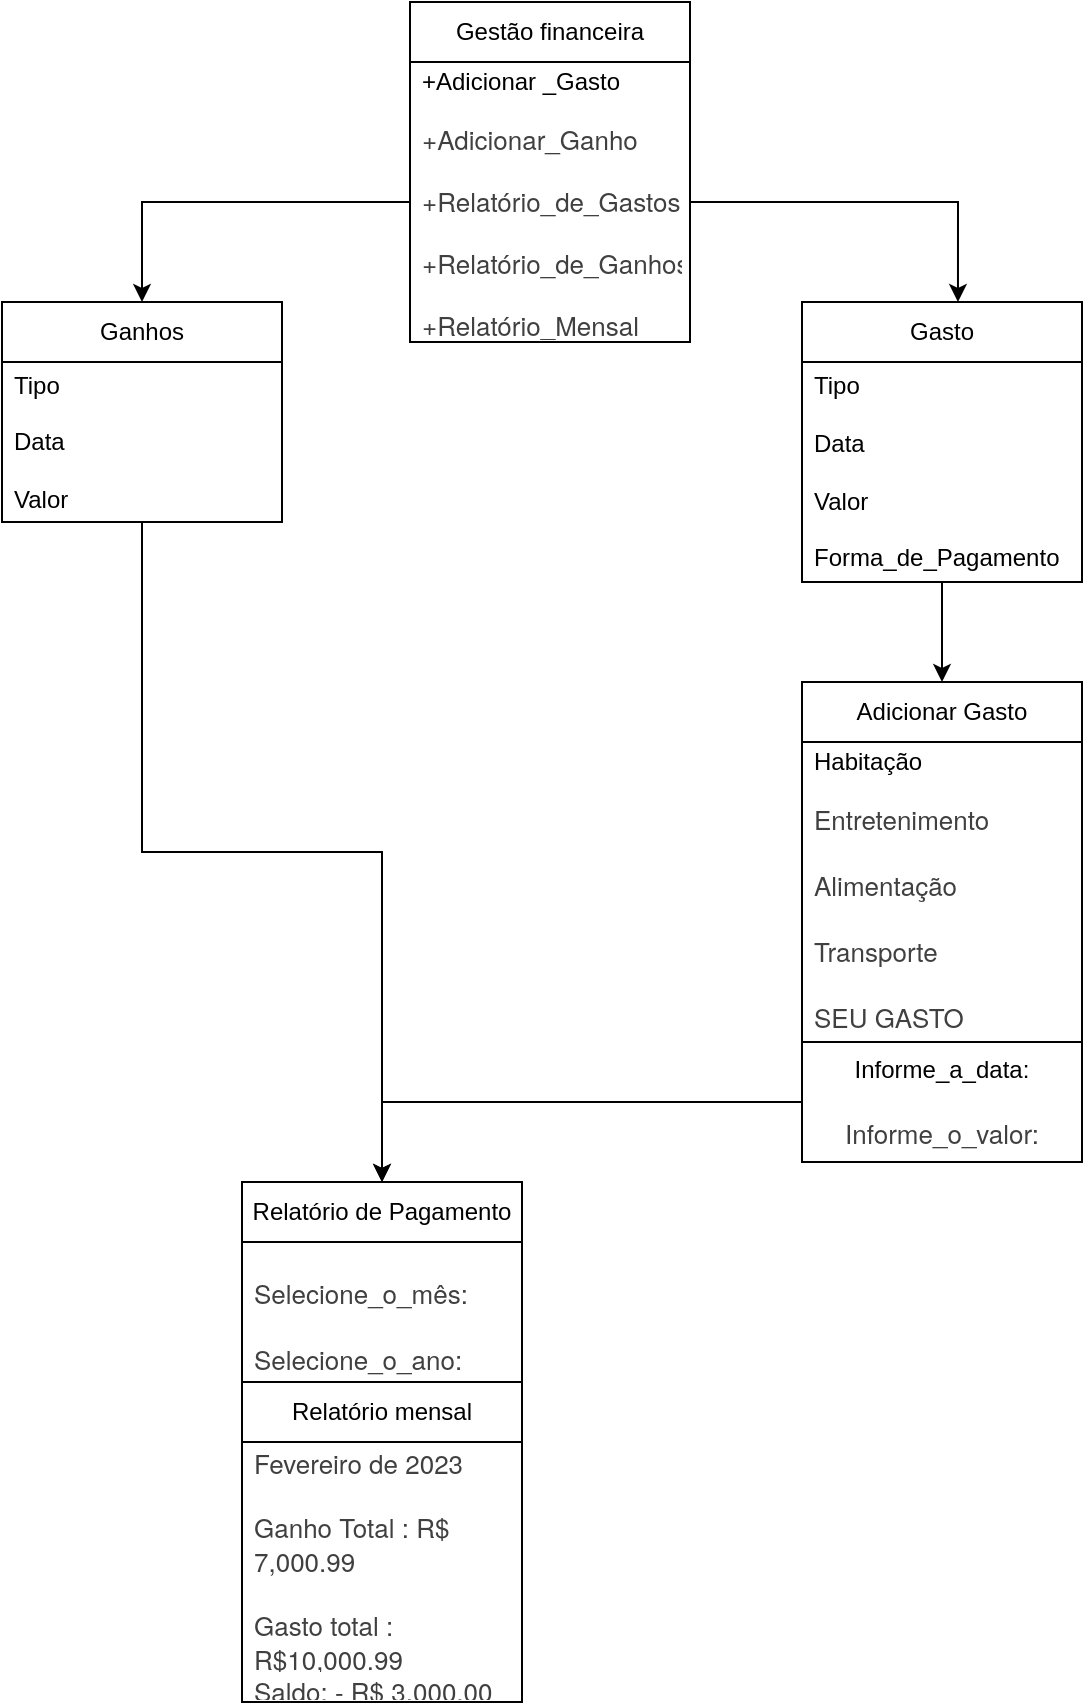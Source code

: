<mxfile version="21.2.9" type="device">
  <diagram name="Página-1" id="5JPqcdefpZzlcO88xkoX">
    <mxGraphModel dx="880" dy="476" grid="1" gridSize="10" guides="1" tooltips="1" connect="1" arrows="1" fold="1" page="1" pageScale="1" pageWidth="827" pageHeight="1169" math="0" shadow="0">
      <root>
        <mxCell id="0" />
        <mxCell id="1" parent="0" />
        <mxCell id="CAB6P6lX2wbS1SANpMkC-1" style="edgeStyle=orthogonalEdgeStyle;rounded=0;orthogonalLoop=1;jettySize=auto;html=1;" edge="1" parent="1" source="xon4Pw86TMfoOt6nrVfN-6" target="xon4Pw86TMfoOt6nrVfN-60">
          <mxGeometry relative="1" as="geometry" />
        </mxCell>
        <mxCell id="xon4Pw86TMfoOt6nrVfN-6" value="Ganhos" style="swimlane;fontStyle=0;childLayout=stackLayout;horizontal=1;startSize=30;horizontalStack=0;resizeParent=1;resizeParentMax=0;resizeLast=0;collapsible=1;marginBottom=0;whiteSpace=wrap;html=1;fillColor=none;" parent="1" vertex="1">
          <mxGeometry x="140" y="180" width="140" height="110" as="geometry" />
        </mxCell>
        <mxCell id="xon4Pw86TMfoOt6nrVfN-7" value="Tipo&lt;br&gt;&lt;br&gt;Data&lt;br&gt;&lt;br&gt;Valor" style="text;strokeColor=none;fillColor=none;align=left;verticalAlign=middle;spacingLeft=4;spacingRight=4;overflow=hidden;points=[[0,0.5],[1,0.5]];portConstraint=eastwest;rotatable=0;whiteSpace=wrap;html=1;" parent="xon4Pw86TMfoOt6nrVfN-6" vertex="1">
          <mxGeometry y="30" width="140" height="80" as="geometry" />
        </mxCell>
        <mxCell id="xon4Pw86TMfoOt6nrVfN-10" value="Gestão financeira" style="swimlane;fontStyle=0;childLayout=stackLayout;horizontal=1;startSize=30;horizontalStack=0;resizeParent=1;resizeParentMax=0;resizeLast=0;collapsible=1;marginBottom=0;whiteSpace=wrap;html=1;" parent="1" vertex="1">
          <mxGeometry x="344" y="30" width="140" height="170" as="geometry" />
        </mxCell>
        <mxCell id="xon4Pw86TMfoOt6nrVfN-11" value="+Adicionar _Gasto&lt;br&gt;&lt;br style=&quot;box-sizing: border-box; color: rgb(64, 64, 64); font-family: &amp;quot;Helvetica Neue&amp;quot;, Helvetica, Arial, sans-serif; font-size: 13px; background-color: rgb(255, 255, 255);&quot;&gt;&lt;span style=&quot;color: rgb(64, 64, 64); font-family: &amp;quot;Helvetica Neue&amp;quot;, Helvetica, Arial, sans-serif; font-size: 13px; background-color: rgb(255, 255, 255);&quot;&gt;+Adicionar_Ganho&lt;br&gt;&lt;/span&gt;&lt;br style=&quot;box-sizing: border-box; color: rgb(64, 64, 64); font-family: &amp;quot;Helvetica Neue&amp;quot;, Helvetica, Arial, sans-serif; font-size: 13px; background-color: rgb(255, 255, 255);&quot;&gt;&lt;span style=&quot;color: rgb(64, 64, 64); font-family: &amp;quot;Helvetica Neue&amp;quot;, Helvetica, Arial, sans-serif; font-size: 13px; background-color: rgb(255, 255, 255);&quot;&gt;+Relatório_de_Gastos&lt;br&gt;&lt;/span&gt;&lt;br style=&quot;box-sizing: border-box; color: rgb(64, 64, 64); font-family: &amp;quot;Helvetica Neue&amp;quot;, Helvetica, Arial, sans-serif; font-size: 13px; background-color: rgb(255, 255, 255);&quot;&gt;&lt;span style=&quot;color: rgb(64, 64, 64); font-family: &amp;quot;Helvetica Neue&amp;quot;, Helvetica, Arial, sans-serif; font-size: 13px; background-color: rgb(255, 255, 255);&quot;&gt;+Relatório_de_Ganhos&lt;br&gt;&lt;/span&gt;&lt;br style=&quot;box-sizing: border-box; color: rgb(64, 64, 64); font-family: &amp;quot;Helvetica Neue&amp;quot;, Helvetica, Arial, sans-serif; font-size: 13px; background-color: rgb(255, 255, 255);&quot;&gt;&lt;span style=&quot;color: rgb(64, 64, 64); font-family: &amp;quot;Helvetica Neue&amp;quot;, Helvetica, Arial, sans-serif; font-size: 13px; background-color: rgb(255, 255, 255);&quot;&gt;+Relatório_Mensal&lt;br&gt;&lt;/span&gt;&lt;br style=&quot;box-sizing: border-box; color: rgb(64, 64, 64); font-family: &amp;quot;Helvetica Neue&amp;quot;, Helvetica, Arial, sans-serif; font-size: 13px; background-color: rgb(255, 255, 255);&quot;&gt;&lt;span style=&quot;color: rgb(64, 64, 64); font-family: &amp;quot;Helvetica Neue&amp;quot;, Helvetica, Arial, sans-serif; font-size: 13px; background-color: rgb(255, 255, 255);&quot;&gt;&lt;br&gt;&lt;br&gt;&lt;/span&gt;" style="text;strokeColor=none;fillColor=none;align=left;verticalAlign=middle;spacingLeft=4;spacingRight=4;overflow=hidden;points=[[0,0.5],[1,0.5]];portConstraint=eastwest;rotatable=0;whiteSpace=wrap;html=1;" parent="xon4Pw86TMfoOt6nrVfN-10" vertex="1">
          <mxGeometry y="30" width="140" height="140" as="geometry" />
        </mxCell>
        <mxCell id="xon4Pw86TMfoOt6nrVfN-14" value="Adicionar Gasto" style="swimlane;fontStyle=0;childLayout=stackLayout;horizontal=1;startSize=30;horizontalStack=0;resizeParent=1;resizeParentMax=0;resizeLast=0;collapsible=1;marginBottom=0;whiteSpace=wrap;html=1;" parent="1" vertex="1">
          <mxGeometry x="540" y="370" width="140" height="180" as="geometry" />
        </mxCell>
        <mxCell id="xon4Pw86TMfoOt6nrVfN-15" value="Habitação&lt;br&gt;&lt;br style=&quot;box-sizing: border-box; color: rgb(64, 64, 64); font-family: &amp;quot;Helvetica Neue&amp;quot;, Helvetica, Arial, sans-serif; font-size: 13px; background-color: rgb(255, 255, 255);&quot;&gt;&lt;span style=&quot;color: rgb(64, 64, 64); font-family: &amp;quot;Helvetica Neue&amp;quot;, Helvetica, Arial, sans-serif; font-size: 13px; background-color: rgb(255, 255, 255);&quot;&gt;Entretenimento&lt;/span&gt;&lt;br style=&quot;box-sizing: border-box; color: rgb(64, 64, 64); font-family: &amp;quot;Helvetica Neue&amp;quot;, Helvetica, Arial, sans-serif; font-size: 13px; background-color: rgb(255, 255, 255);&quot;&gt;&lt;span style=&quot;color: rgb(64, 64, 64); font-family: &amp;quot;Helvetica Neue&amp;quot;, Helvetica, Arial, sans-serif; font-size: 13px; background-color: rgb(255, 255, 255);&quot;&gt;&lt;br&gt;Alimentação&lt;/span&gt;&lt;br style=&quot;box-sizing: border-box; color: rgb(64, 64, 64); font-family: &amp;quot;Helvetica Neue&amp;quot;, Helvetica, Arial, sans-serif; font-size: 13px; background-color: rgb(255, 255, 255);&quot;&gt;&lt;span style=&quot;color: rgb(64, 64, 64); font-family: &amp;quot;Helvetica Neue&amp;quot;, Helvetica, Arial, sans-serif; font-size: 13px; background-color: rgb(255, 255, 255);&quot;&gt;&lt;br&gt;Transporte&lt;/span&gt;&lt;br style=&quot;box-sizing: border-box; color: rgb(64, 64, 64); font-family: &amp;quot;Helvetica Neue&amp;quot;, Helvetica, Arial, sans-serif; font-size: 13px; background-color: rgb(255, 255, 255);&quot;&gt;&lt;span style=&quot;color: rgb(64, 64, 64); font-family: &amp;quot;Helvetica Neue&amp;quot;, Helvetica, Arial, sans-serif; font-size: 13px; background-color: rgb(255, 255, 255);&quot;&gt;&lt;br&gt;SEU GASTO&lt;/span&gt;&lt;br style=&quot;box-sizing: border-box; color: rgb(64, 64, 64); font-family: &amp;quot;Helvetica Neue&amp;quot;, Helvetica, Arial, sans-serif; font-size: 13px; background-color: rgb(255, 255, 255);&quot;&gt;&lt;span style=&quot;color: rgb(64, 64, 64); font-family: &amp;quot;Helvetica Neue&amp;quot;, Helvetica, Arial, sans-serif; font-size: 13px; background-color: rgb(255, 255, 255);&quot;&gt;&lt;br&gt;&lt;/span&gt;" style="text;strokeColor=none;fillColor=none;align=left;verticalAlign=middle;spacingLeft=4;spacingRight=4;overflow=hidden;points=[[0,0.5],[1,0.5]];portConstraint=eastwest;rotatable=0;whiteSpace=wrap;html=1;" parent="xon4Pw86TMfoOt6nrVfN-14" vertex="1">
          <mxGeometry y="30" width="140" height="150" as="geometry" />
        </mxCell>
        <mxCell id="xon4Pw86TMfoOt6nrVfN-67" style="edgeStyle=orthogonalEdgeStyle;rounded=0;orthogonalLoop=1;jettySize=auto;html=1;entryX=0.5;entryY=0;entryDx=0;entryDy=0;" parent="1" source="xon4Pw86TMfoOt6nrVfN-26" target="xon4Pw86TMfoOt6nrVfN-14" edge="1">
          <mxGeometry relative="1" as="geometry" />
        </mxCell>
        <mxCell id="xon4Pw86TMfoOt6nrVfN-26" value="Gasto" style="swimlane;fontStyle=0;childLayout=stackLayout;horizontal=1;startSize=30;horizontalStack=0;resizeParent=1;resizeParentMax=0;resizeLast=0;collapsible=1;marginBottom=0;whiteSpace=wrap;html=1;" parent="1" vertex="1">
          <mxGeometry x="540" y="180" width="140" height="140" as="geometry" />
        </mxCell>
        <mxCell id="xon4Pw86TMfoOt6nrVfN-27" value="Tipo&lt;br&gt;&lt;br&gt;Data&lt;br&gt;&lt;br&gt;Valor&lt;br&gt;&lt;br&gt;Forma_de_Pagamento" style="text;strokeColor=none;fillColor=none;align=left;verticalAlign=middle;spacingLeft=4;spacingRight=4;overflow=hidden;points=[[0,0.5],[1,0.5]];portConstraint=eastwest;rotatable=0;whiteSpace=wrap;html=1;" parent="xon4Pw86TMfoOt6nrVfN-26" vertex="1">
          <mxGeometry y="30" width="140" height="110" as="geometry" />
        </mxCell>
        <mxCell id="xon4Pw86TMfoOt6nrVfN-60" value="Relatório de Pagamento" style="swimlane;fontStyle=0;childLayout=stackLayout;horizontal=1;startSize=30;horizontalStack=0;resizeParent=1;resizeParentMax=0;resizeLast=0;collapsible=1;marginBottom=0;whiteSpace=wrap;html=1;" parent="1" vertex="1">
          <mxGeometry x="260" y="620" width="140" height="100" as="geometry" />
        </mxCell>
        <mxCell id="xon4Pw86TMfoOt6nrVfN-61" value="&lt;br style=&quot;box-sizing: border-box; color: rgb(64, 64, 64); font-family: &amp;quot;Helvetica Neue&amp;quot;, Helvetica, Arial, sans-serif; font-size: 13px; background-color: rgb(255, 255, 255);&quot;&gt;&lt;span style=&quot;color: rgb(64, 64, 64); font-family: &amp;quot;Helvetica Neue&amp;quot;, Helvetica, Arial, sans-serif; font-size: 13px; background-color: rgb(255, 255, 255);&quot;&gt;Selecione_o_mês:&lt;/span&gt;&lt;br style=&quot;box-sizing: border-box; color: rgb(64, 64, 64); font-family: &amp;quot;Helvetica Neue&amp;quot;, Helvetica, Arial, sans-serif; font-size: 13px; background-color: rgb(255, 255, 255);&quot;&gt;&lt;span style=&quot;color: rgb(64, 64, 64); font-family: &amp;quot;Helvetica Neue&amp;quot;, Helvetica, Arial, sans-serif; font-size: 13px; background-color: rgb(255, 255, 255);&quot;&gt;&lt;br&gt;Selecione_o_ano:&lt;/span&gt;" style="text;strokeColor=none;fillColor=none;align=left;verticalAlign=middle;spacingLeft=4;spacingRight=4;overflow=hidden;points=[[0,0.5],[1,0.5]];portConstraint=eastwest;rotatable=0;whiteSpace=wrap;html=1;" parent="xon4Pw86TMfoOt6nrVfN-60" vertex="1">
          <mxGeometry y="30" width="140" height="70" as="geometry" />
        </mxCell>
        <mxCell id="xon4Pw86TMfoOt6nrVfN-62" value="Relatório mensal" style="swimlane;fontStyle=0;childLayout=stackLayout;horizontal=1;startSize=30;horizontalStack=0;resizeParent=1;resizeParentMax=0;resizeLast=0;collapsible=1;marginBottom=0;whiteSpace=wrap;html=1;" parent="1" vertex="1">
          <mxGeometry x="260" y="720" width="140" height="160" as="geometry" />
        </mxCell>
        <mxCell id="xon4Pw86TMfoOt6nrVfN-63" value="&lt;font face=&quot;Helvetica Neue, Helvetica, Arial, sans-serif&quot; color=&quot;#404040&quot;&gt;&lt;span style=&quot;font-size: 13px; background-color: rgb(255, 255, 255);&quot;&gt;Fevereiro de 2023&lt;/span&gt;&lt;/font&gt;&lt;br style=&quot;box-sizing: border-box; color: rgb(64, 64, 64); font-family: &amp;quot;Helvetica Neue&amp;quot;, Helvetica, Arial, sans-serif; font-size: 13px; background-color: rgb(255, 255, 255);&quot;&gt;&lt;span style=&quot;color: rgb(64, 64, 64); font-family: &amp;quot;Helvetica Neue&amp;quot;, Helvetica, Arial, sans-serif; font-size: 13px; background-color: rgb(255, 255, 255);&quot;&gt;&lt;br&gt;Ganho Total : R$ 7,000.99&lt;/span&gt;&lt;br style=&quot;box-sizing: border-box; color: rgb(64, 64, 64); font-family: &amp;quot;Helvetica Neue&amp;quot;, Helvetica, Arial, sans-serif; font-size: 13px; background-color: rgb(255, 255, 255);&quot;&gt;&lt;span style=&quot;color: rgb(64, 64, 64); font-family: &amp;quot;Helvetica Neue&amp;quot;, Helvetica, Arial, sans-serif; font-size: 13px; background-color: rgb(255, 255, 255);&quot;&gt;&lt;br&gt;Gasto total : R$10,000.99&lt;/span&gt;&lt;br style=&quot;box-sizing: border-box; color: rgb(64, 64, 64); font-family: &amp;quot;Helvetica Neue&amp;quot;, Helvetica, Arial, sans-serif; font-size: 13px; background-color: rgb(255, 255, 255);&quot;&gt;&lt;span style=&quot;color: rgb(64, 64, 64); font-family: &amp;quot;Helvetica Neue&amp;quot;, Helvetica, Arial, sans-serif; font-size: 13px; background-color: rgb(255, 255, 255);&quot;&gt;Saldo: - R$ 3,000.00&lt;/span&gt;" style="text;strokeColor=none;fillColor=none;align=left;verticalAlign=middle;spacingLeft=4;spacingRight=4;overflow=hidden;points=[[0,0.5],[1,0.5]];portConstraint=eastwest;rotatable=0;whiteSpace=wrap;html=1;" parent="xon4Pw86TMfoOt6nrVfN-62" vertex="1">
          <mxGeometry y="30" width="140" height="130" as="geometry" />
        </mxCell>
        <mxCell id="xon4Pw86TMfoOt6nrVfN-64" style="edgeStyle=orthogonalEdgeStyle;rounded=0;orthogonalLoop=1;jettySize=auto;html=1;entryX=0.5;entryY=0;entryDx=0;entryDy=0;" parent="1" source="xon4Pw86TMfoOt6nrVfN-11" target="xon4Pw86TMfoOt6nrVfN-6" edge="1">
          <mxGeometry relative="1" as="geometry" />
        </mxCell>
        <mxCell id="xon4Pw86TMfoOt6nrVfN-65" style="edgeStyle=orthogonalEdgeStyle;rounded=0;orthogonalLoop=1;jettySize=auto;html=1;entryX=0.557;entryY=0;entryDx=0;entryDy=0;entryPerimeter=0;" parent="1" source="xon4Pw86TMfoOt6nrVfN-11" target="xon4Pw86TMfoOt6nrVfN-26" edge="1">
          <mxGeometry relative="1" as="geometry" />
        </mxCell>
        <mxCell id="CAB6P6lX2wbS1SANpMkC-2" style="edgeStyle=orthogonalEdgeStyle;rounded=0;orthogonalLoop=1;jettySize=auto;html=1;entryX=0.5;entryY=0;entryDx=0;entryDy=0;" edge="1" parent="1" source="xon4Pw86TMfoOt6nrVfN-68" target="xon4Pw86TMfoOt6nrVfN-60">
          <mxGeometry relative="1" as="geometry" />
        </mxCell>
        <mxCell id="xon4Pw86TMfoOt6nrVfN-68" value="Informe_a_data:&lt;br style=&quot;border-color: var(--border-color); text-align: left; box-sizing: border-box; color: rgb(64, 64, 64); font-family: &amp;quot;Helvetica Neue&amp;quot;, Helvetica, Arial, sans-serif; font-size: 13px; background-color: rgb(255, 255, 255);&quot;&gt;&lt;span style=&quot;border-color: var(--border-color); text-align: left; color: rgb(64, 64, 64); font-family: &amp;quot;Helvetica Neue&amp;quot;, Helvetica, Arial, sans-serif; font-size: 13px; background-color: rgb(255, 255, 255);&quot;&gt;&lt;br style=&quot;border-color: var(--border-color);&quot;&gt;Informe_o_valor:&lt;/span&gt;" style="html=1;whiteSpace=wrap;" parent="1" vertex="1">
          <mxGeometry x="540" y="550" width="140" height="60" as="geometry" />
        </mxCell>
      </root>
    </mxGraphModel>
  </diagram>
</mxfile>
